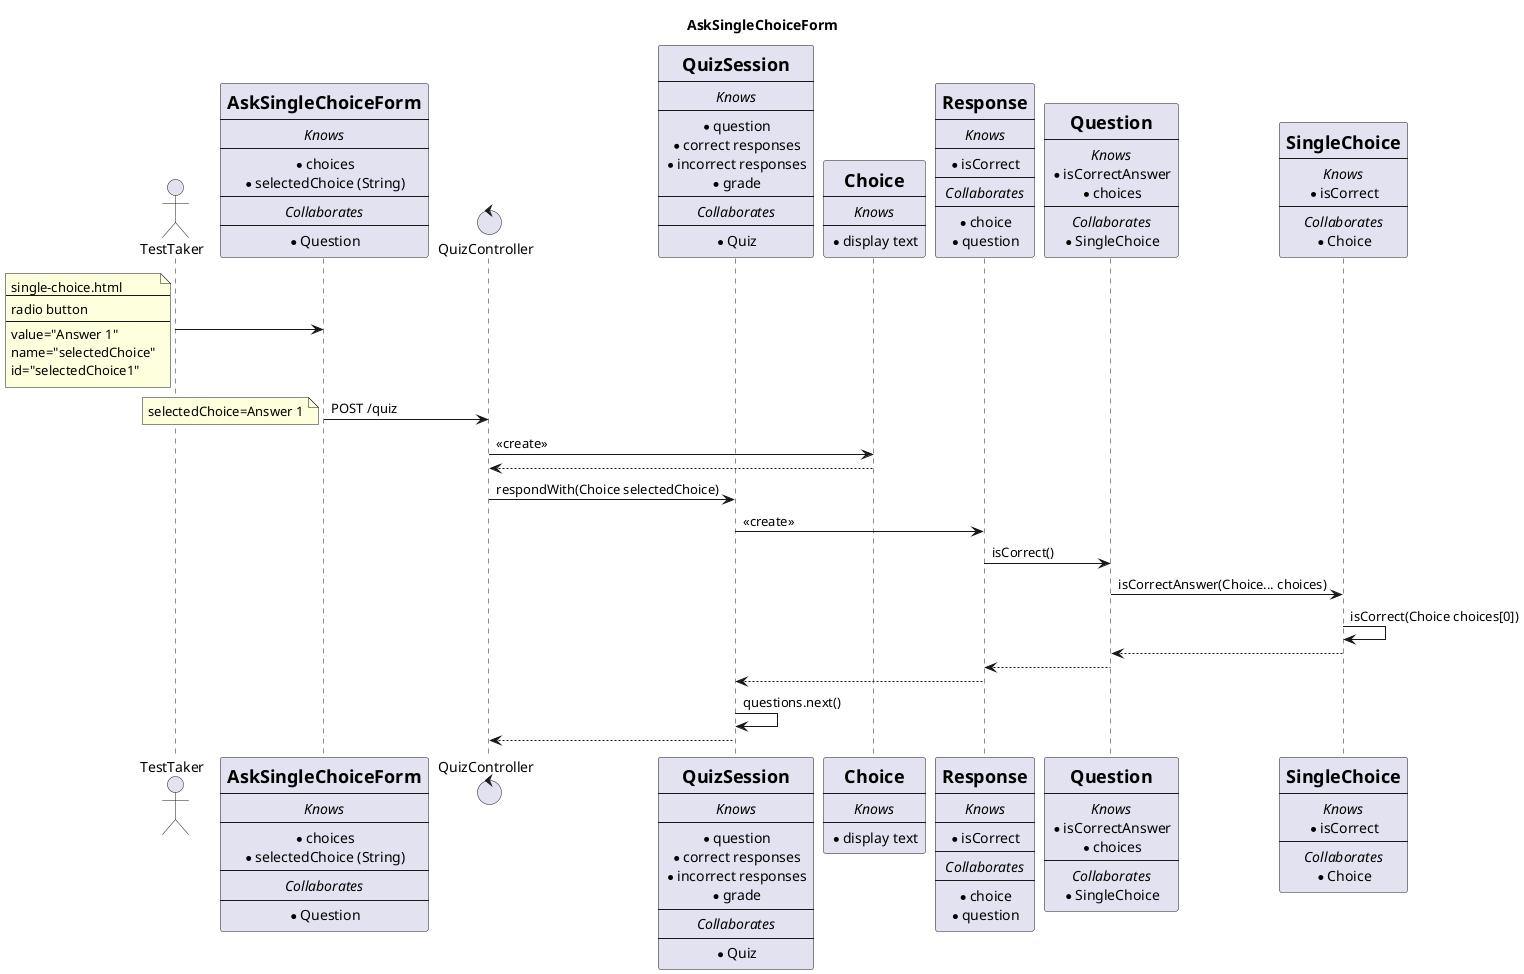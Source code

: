 @startuml
title AskSingleChoiceForm
actor       TestTaker as taker
participant singleForm [
    =AskSingleChoiceForm
    ----
    ====Knows
    ----
    * choices
    * selectedChoice (String)
    ----
    ====Collaborates
    ----
    * Question
]
control     QuizController  as ctrl
participant session [
    =QuizSession
    ----
    ====Knows
    ----
    * question
    * correct responses
    * incorrect responses
    * grade
    ----
    ====Collaborates
    ----
    * Quiz
]
participant choice [
    =Choice
    ----
    ====Knows
    ----
    * display text
]

participant response [
    =Response
    ----
    ====Knows
    ----
    * isCorrect
    ----
    ====Collaborates
    ----
    * choice
    * question
]

participant question [
    =Question
    ----
    ====Knows
    * isCorrectAnswer
    * choices
    ----
    ====Collaborates
    * SingleChoice
]

participant singlechoice [
    =SingleChoice
    ----
    ====Knows
    * isCorrect
    ----
    ====Collaborates
    * Choice
]
taker -> singleForm
note left
single-choice.html
--
radio button
--
value="Answer 1"
name="selectedChoice"
id="selectedChoice1"
end note
singleForm -> ctrl : POST /quiz
note left
selectedChoice=Answer 1
end note
ctrl -> choice : <<create>>
ctrl <-- choice
ctrl -> session : respondWith(Choice selectedChoice)
session -> response : <<create>>
response -> question : isCorrect()
question -> singlechoice : isCorrectAnswer(Choice... choices)
singlechoice -> singlechoice : isCorrect(Choice choices[0])
question <-- singlechoice
response <-- question
session <-- response
session -> session : questions.next()
ctrl <-- session
@enduml